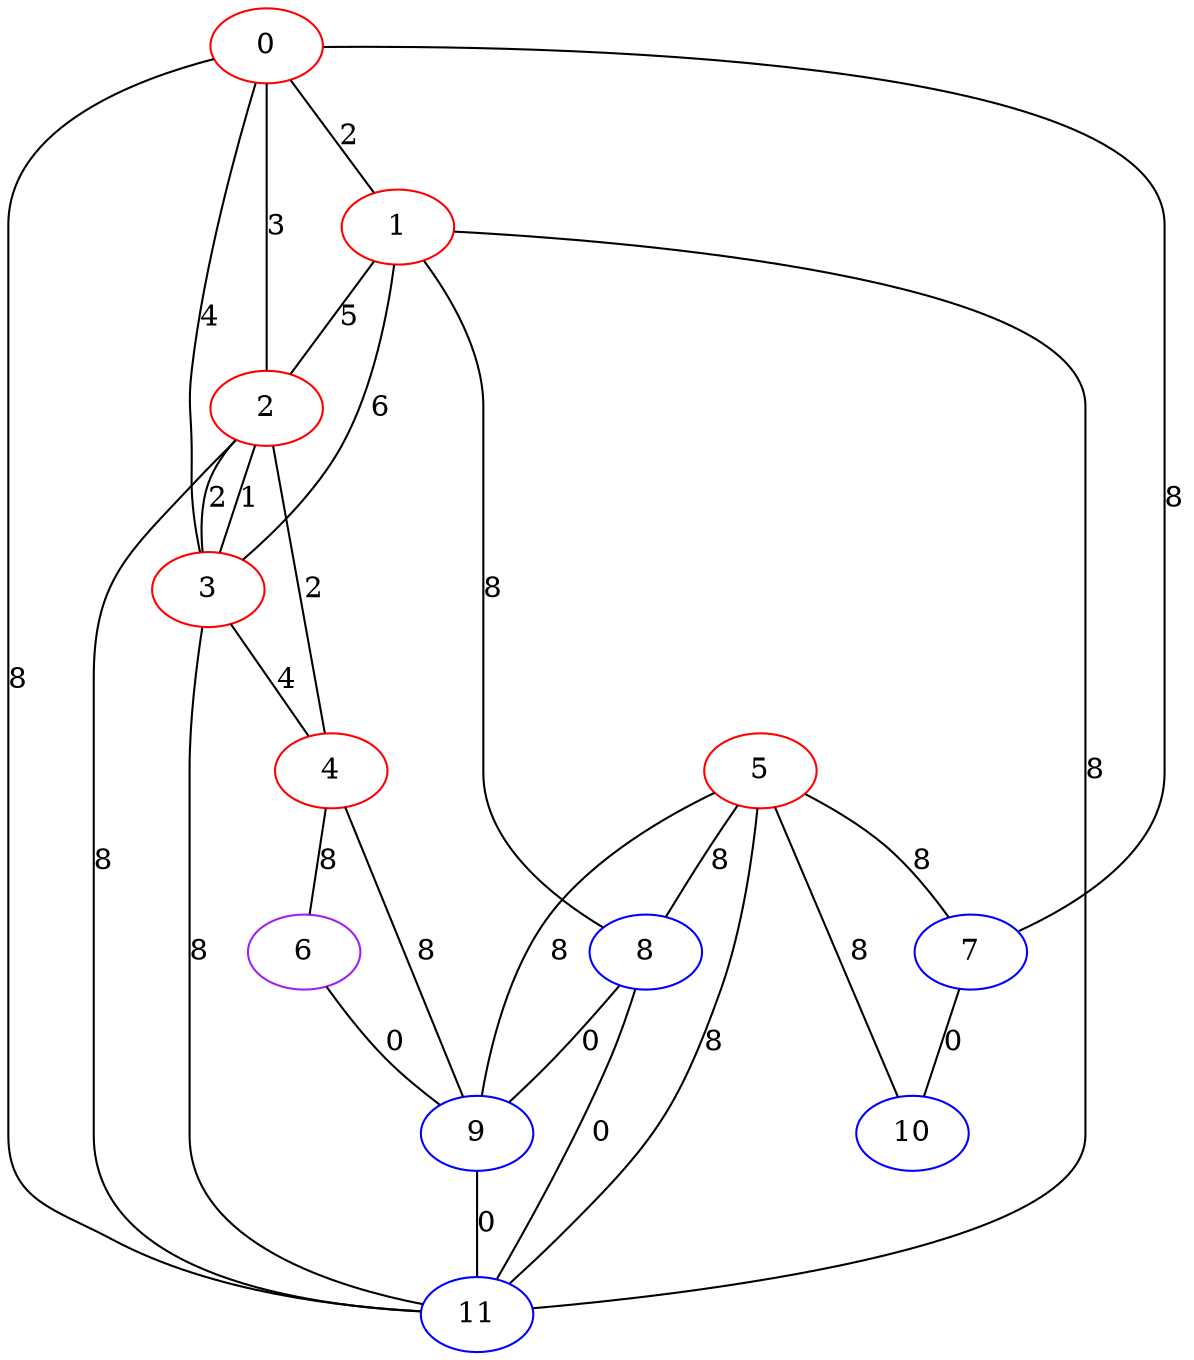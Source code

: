 graph "" {
0 [color=red, weight=1];
1 [color=red, weight=1];
2 [color=red, weight=1];
3 [color=red, weight=1];
4 [color=red, weight=1];
5 [color=red, weight=1];
6 [color=purple, weight=4];
7 [color=blue, weight=3];
8 [color=blue, weight=3];
9 [color=blue, weight=3];
10 [color=blue, weight=3];
11 [color=blue, weight=3];
0 -- 11  [key=0, label=8];
0 -- 1  [key=0, label=2];
0 -- 2  [key=0, label=3];
0 -- 3  [key=0, label=4];
0 -- 7  [key=0, label=8];
1 -- 11  [key=0, label=8];
1 -- 2  [key=0, label=5];
1 -- 3  [key=0, label=6];
1 -- 8  [key=0, label=8];
2 -- 3  [key=0, label=1];
2 -- 3  [key=1, label=2];
2 -- 4  [key=0, label=2];
2 -- 11  [key=0, label=8];
3 -- 11  [key=0, label=8];
3 -- 4  [key=0, label=4];
4 -- 9  [key=0, label=8];
4 -- 6  [key=0, label=8];
5 -- 8  [key=0, label=8];
5 -- 9  [key=0, label=8];
5 -- 10  [key=0, label=8];
5 -- 11  [key=0, label=8];
5 -- 7  [key=0, label=8];
6 -- 9  [key=0, label=0];
7 -- 10  [key=0, label=0];
8 -- 11  [key=0, label=0];
8 -- 9  [key=0, label=0];
9 -- 11  [key=0, label=0];
}
